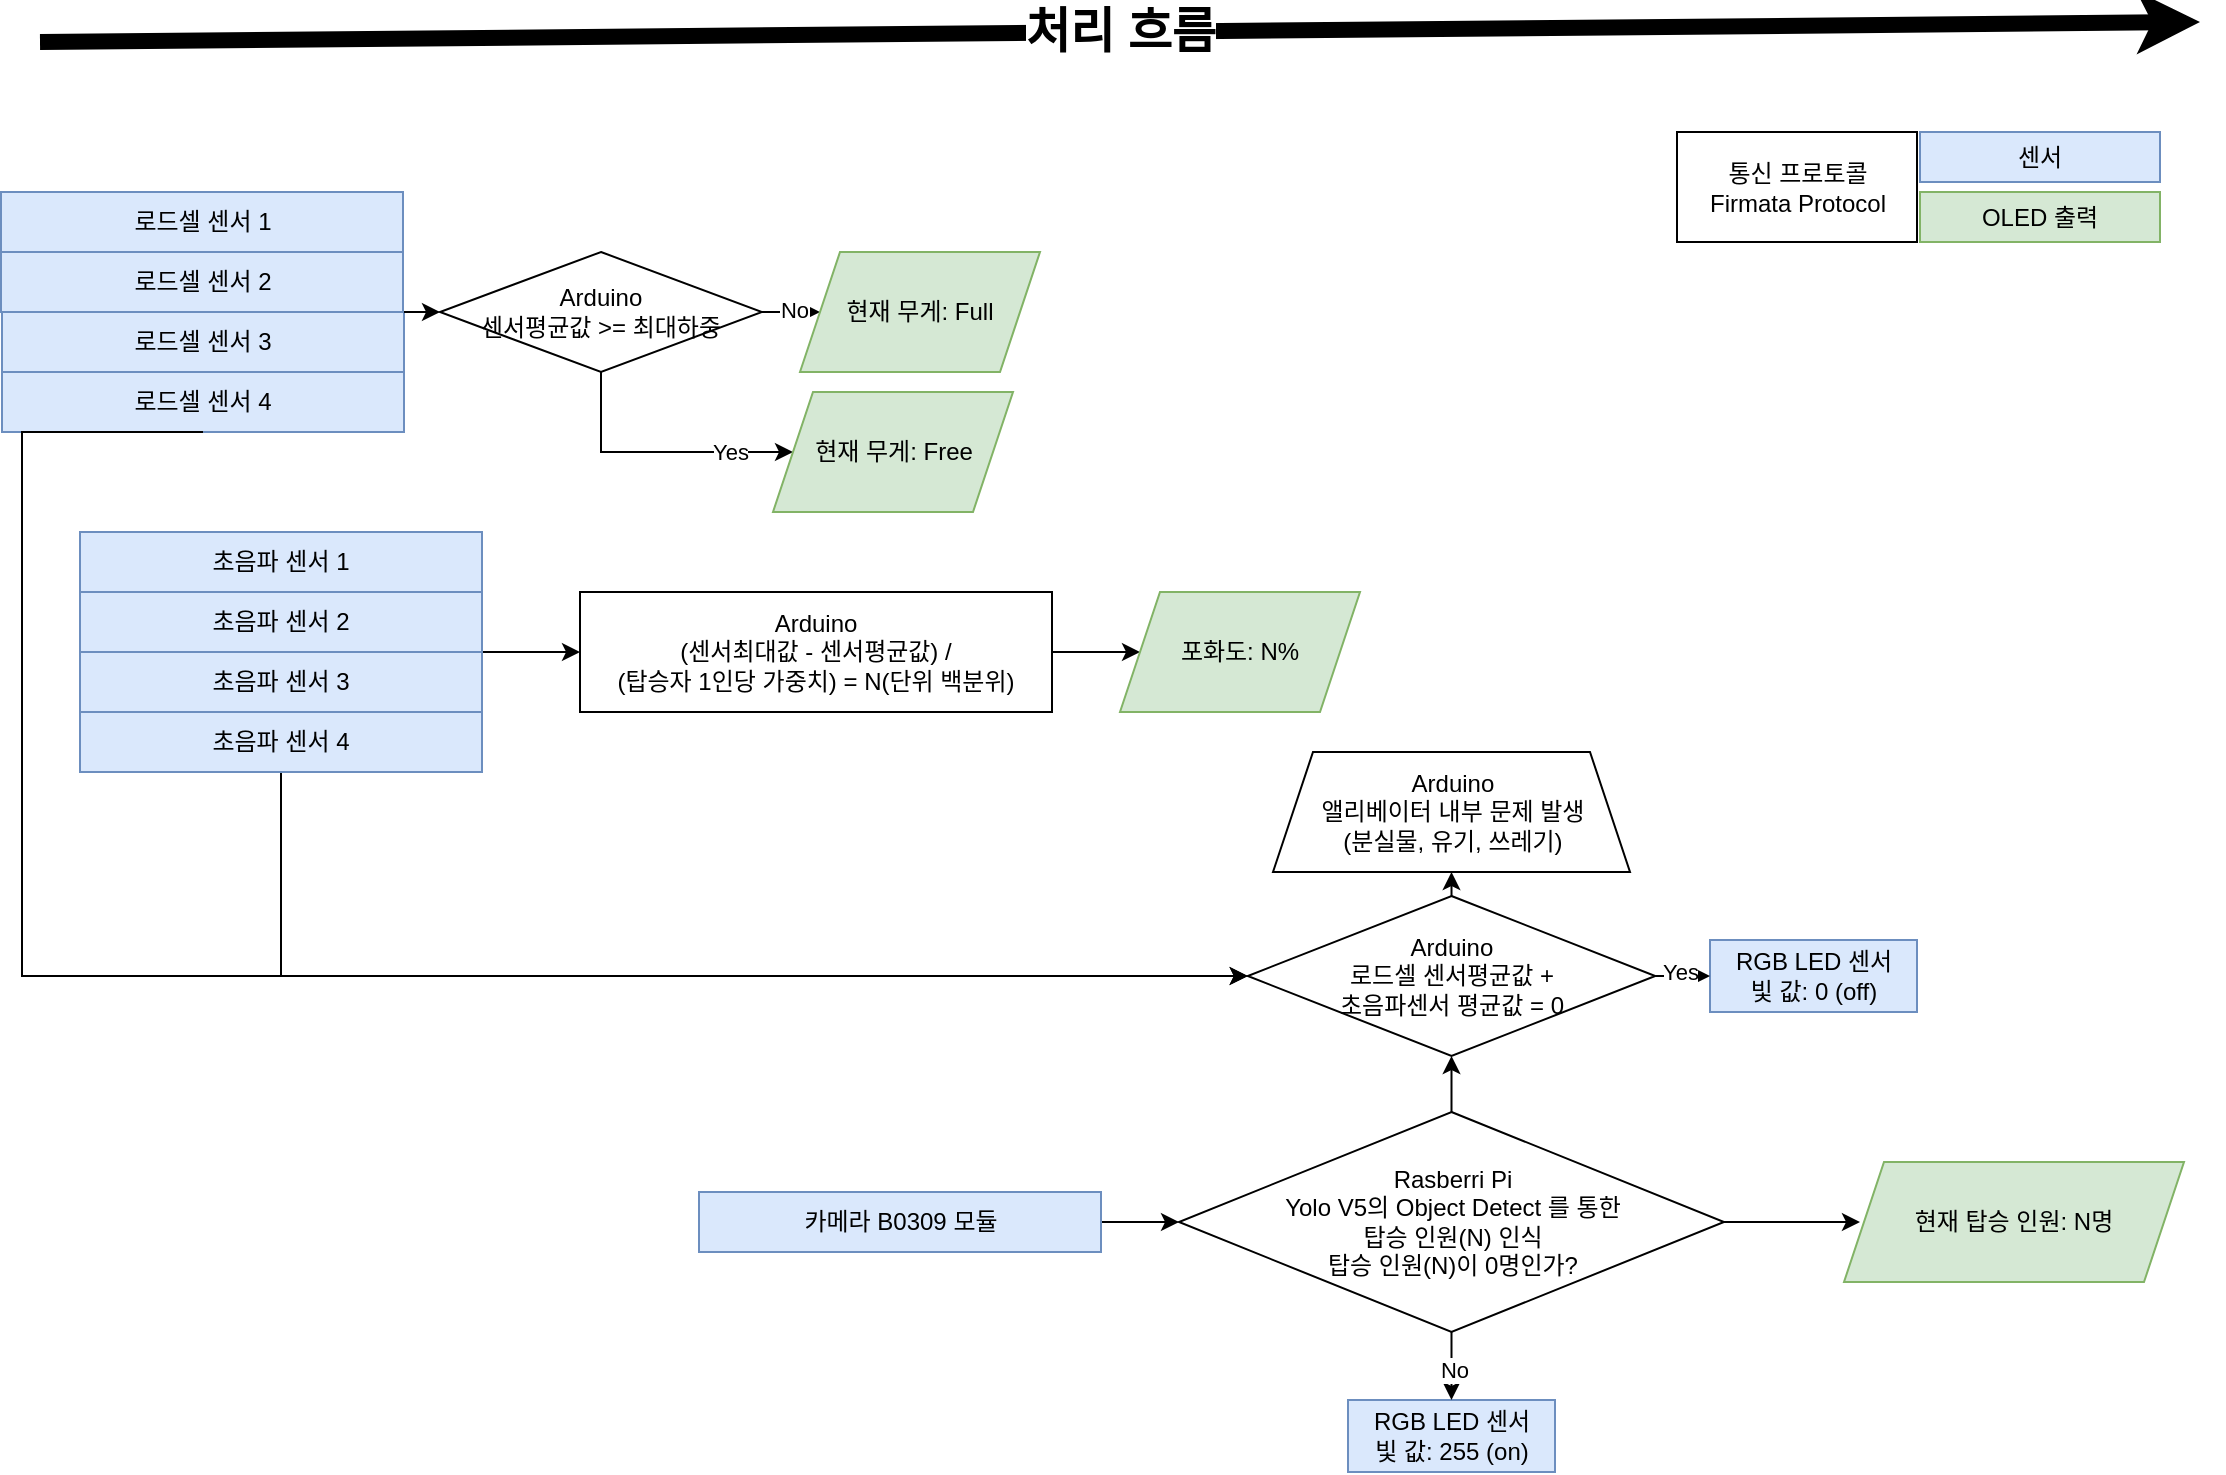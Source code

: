 <mxfile version="22.0.4" type="device">
  <diagram id="prtHgNgQTEPvFCAcTncT" name="Page-1">
    <mxGraphModel dx="1687" dy="892" grid="1" gridSize="10" guides="1" tooltips="1" connect="1" arrows="1" fold="1" page="1" pageScale="1" pageWidth="1169" pageHeight="827" math="0" shadow="0">
      <root>
        <mxCell id="0" />
        <mxCell id="1" parent="0" />
        <mxCell id="CC6OImh5O8wck14vR6c3-58" style="edgeStyle=orthogonalEdgeStyle;rounded=0;orthogonalLoop=1;jettySize=auto;html=1;exitX=1;exitY=0.5;exitDx=0;exitDy=0;entryX=0;entryY=0.5;entryDx=0;entryDy=0;" parent="1" source="CC6OImh5O8wck14vR6c3-37" target="CC6OImh5O8wck14vR6c3-25" edge="1">
          <mxGeometry relative="1" as="geometry" />
        </mxCell>
        <mxCell id="CC6OImh5O8wck14vR6c3-60" value="No" style="edgeLabel;html=1;align=center;verticalAlign=middle;resizable=0;points=[];" parent="CC6OImh5O8wck14vR6c3-58" vertex="1" connectable="0">
          <mxGeometry x="0.071" y="1" relative="1" as="geometry">
            <mxPoint as="offset" />
          </mxGeometry>
        </mxCell>
        <mxCell id="CC6OImh5O8wck14vR6c3-59" style="edgeStyle=orthogonalEdgeStyle;rounded=0;orthogonalLoop=1;jettySize=auto;html=1;exitX=0.5;exitY=1;exitDx=0;exitDy=0;entryX=0;entryY=0.5;entryDx=0;entryDy=0;" parent="1" source="CC6OImh5O8wck14vR6c3-37" target="CC6OImh5O8wck14vR6c3-26" edge="1">
          <mxGeometry relative="1" as="geometry">
            <Array as="points">
              <mxPoint x="321" y="255" />
            </Array>
          </mxGeometry>
        </mxCell>
        <mxCell id="CC6OImh5O8wck14vR6c3-62" value="Yes" style="edgeLabel;html=1;align=center;verticalAlign=middle;resizable=0;points=[];" parent="CC6OImh5O8wck14vR6c3-59" vertex="1" connectable="0">
          <mxGeometry x="0.536" relative="1" as="geometry">
            <mxPoint as="offset" />
          </mxGeometry>
        </mxCell>
        <mxCell id="CC6OImh5O8wck14vR6c3-37" value="Arduino&lt;br&gt;센서평균값 &amp;gt;= 최대하중" style="rhombus;whiteSpace=wrap;html=1;" parent="1" vertex="1">
          <mxGeometry x="240" y="155" width="161" height="60" as="geometry" />
        </mxCell>
        <mxCell id="CC6OImh5O8wck14vR6c3-42" value="RGB LED 센서&lt;br&gt;빛 값: 255 (on)" style="rounded=0;whiteSpace=wrap;html=1;fillColor=#dae8fc;strokeColor=#6c8ebf;" parent="1" vertex="1">
          <mxGeometry x="694" y="729" width="103.5" height="36" as="geometry" />
        </mxCell>
        <mxCell id="CC6OImh5O8wck14vR6c3-65" style="edgeStyle=orthogonalEdgeStyle;rounded=0;orthogonalLoop=1;jettySize=auto;html=1;exitX=1;exitY=0.5;exitDx=0;exitDy=0;entryX=0;entryY=0.5;entryDx=0;entryDy=0;" parent="1" source="CC6OImh5O8wck14vR6c3-47" target="CC6OImh5O8wck14vR6c3-53" edge="1">
          <mxGeometry relative="1" as="geometry" />
        </mxCell>
        <mxCell id="CC6OImh5O8wck14vR6c3-47" value="카메라 B0309 모듈" style="rounded=0;whiteSpace=wrap;html=1;fillColor=#dae8fc;strokeColor=#6c8ebf;" parent="1" vertex="1">
          <mxGeometry x="369.5" y="625" width="201" height="30" as="geometry" />
        </mxCell>
        <mxCell id="CC6OImh5O8wck14vR6c3-74" style="edgeStyle=orthogonalEdgeStyle;rounded=0;orthogonalLoop=1;jettySize=auto;html=1;exitX=1;exitY=0.5;exitDx=0;exitDy=0;entryX=0;entryY=0.5;entryDx=0;entryDy=0;" parent="1" source="CC6OImh5O8wck14vR6c3-50" target="CC6OImh5O8wck14vR6c3-29" edge="1">
          <mxGeometry relative="1" as="geometry" />
        </mxCell>
        <mxCell id="CC6OImh5O8wck14vR6c3-50" value="Arduino&lt;br&gt;(센서최대값 - 센서평균값) /&lt;br&gt;(탑승자 1인당 가중치) = N(단위 백분위)" style="rounded=0;whiteSpace=wrap;html=1;" parent="1" vertex="1">
          <mxGeometry x="310" y="325" width="236" height="60" as="geometry" />
        </mxCell>
        <mxCell id="CC6OImh5O8wck14vR6c3-51" value="RGB LED 센서&lt;br style=&quot;border-color: var(--border-color);&quot;&gt;빛 값: 0 (off)" style="rounded=0;whiteSpace=wrap;html=1;fillColor=#dae8fc;strokeColor=#6c8ebf;" parent="1" vertex="1">
          <mxGeometry x="875" y="499" width="103.5" height="36" as="geometry" />
        </mxCell>
        <mxCell id="CC6OImh5O8wck14vR6c3-69" style="edgeStyle=orthogonalEdgeStyle;rounded=0;orthogonalLoop=1;jettySize=auto;html=1;exitX=0.5;exitY=1;exitDx=0;exitDy=0;entryX=0.5;entryY=0;entryDx=0;entryDy=0;" parent="1" source="CC6OImh5O8wck14vR6c3-53" target="CC6OImh5O8wck14vR6c3-42" edge="1">
          <mxGeometry relative="1" as="geometry" />
        </mxCell>
        <mxCell id="CC6OImh5O8wck14vR6c3-70" value="No" style="edgeLabel;html=1;align=center;verticalAlign=middle;resizable=0;points=[];" parent="CC6OImh5O8wck14vR6c3-69" vertex="1" connectable="0">
          <mxGeometry x="0.118" y="1" relative="1" as="geometry">
            <mxPoint as="offset" />
          </mxGeometry>
        </mxCell>
        <mxCell id="CC6OImh5O8wck14vR6c3-83" style="edgeStyle=orthogonalEdgeStyle;rounded=0;orthogonalLoop=1;jettySize=auto;html=1;exitX=0.5;exitY=0;exitDx=0;exitDy=0;entryX=0.5;entryY=1;entryDx=0;entryDy=0;" parent="1" source="CC6OImh5O8wck14vR6c3-53" target="CC6OImh5O8wck14vR6c3-71" edge="1">
          <mxGeometry relative="1" as="geometry" />
        </mxCell>
        <mxCell id="CC6OImh5O8wck14vR6c3-53" value="Rasberri Pi&lt;br&gt;Yolo V5의 Object Detect 를 통한&lt;br&gt;탑승 인원(N) 인식&lt;br&gt;탑승 인원(N)이 0명인가?" style="rhombus;whiteSpace=wrap;html=1;" parent="1" vertex="1">
          <mxGeometry x="609.5" y="585" width="272.5" height="110" as="geometry" />
        </mxCell>
        <mxCell id="CC6OImh5O8wck14vR6c3-25" value="현재 무게: Full" style="shape=parallelogram;perimeter=parallelogramPerimeter;whiteSpace=wrap;html=1;fixedSize=1;fillColor=#d5e8d4;strokeColor=#82b366;" parent="1" vertex="1">
          <mxGeometry x="420" y="155" width="120" height="60" as="geometry" />
        </mxCell>
        <mxCell id="CC6OImh5O8wck14vR6c3-26" value="현재 무게: Free" style="shape=parallelogram;perimeter=parallelogramPerimeter;whiteSpace=wrap;html=1;fixedSize=1;fillColor=#d5e8d4;strokeColor=#82b366;" parent="1" vertex="1">
          <mxGeometry x="406.5" y="225" width="120" height="60" as="geometry" />
        </mxCell>
        <mxCell id="CC6OImh5O8wck14vR6c3-29" value="포화도: N%" style="shape=parallelogram;perimeter=parallelogramPerimeter;whiteSpace=wrap;html=1;fixedSize=1;fillColor=#d5e8d4;strokeColor=#82b366;" parent="1" vertex="1">
          <mxGeometry x="580" y="325" width="120" height="60" as="geometry" />
        </mxCell>
        <mxCell id="CC6OImh5O8wck14vR6c3-31" value="현재 탑승 인원: N명" style="shape=parallelogram;perimeter=parallelogramPerimeter;whiteSpace=wrap;html=1;fixedSize=1;fillColor=#d5e8d4;strokeColor=#82b366;" parent="1" vertex="1">
          <mxGeometry x="942" y="610" width="170" height="60" as="geometry" />
        </mxCell>
        <mxCell id="CC6OImh5O8wck14vR6c3-55" value="" style="group" parent="1" vertex="1" connectable="0">
          <mxGeometry x="20.5" y="125" width="201.5" height="120" as="geometry" />
        </mxCell>
        <mxCell id="CC6OImh5O8wck14vR6c3-38" value="로드셀 센서 1" style="rounded=0;whiteSpace=wrap;html=1;fillColor=#dae8fc;strokeColor=#6c8ebf;" parent="CC6OImh5O8wck14vR6c3-55" vertex="1">
          <mxGeometry width="201" height="30" as="geometry" />
        </mxCell>
        <mxCell id="CC6OImh5O8wck14vR6c3-39" value="로드셀 센서 2" style="rounded=0;whiteSpace=wrap;html=1;fillColor=#dae8fc;strokeColor=#6c8ebf;" parent="CC6OImh5O8wck14vR6c3-55" vertex="1">
          <mxGeometry y="30" width="201" height="30" as="geometry" />
        </mxCell>
        <mxCell id="CC6OImh5O8wck14vR6c3-40" value="로드셀 센서 3" style="rounded=0;whiteSpace=wrap;html=1;fillColor=#dae8fc;strokeColor=#6c8ebf;" parent="CC6OImh5O8wck14vR6c3-55" vertex="1">
          <mxGeometry x="0.5" y="60" width="201" height="30" as="geometry" />
        </mxCell>
        <mxCell id="CC6OImh5O8wck14vR6c3-41" value="로드셀 센서 4" style="rounded=0;whiteSpace=wrap;html=1;fillColor=#dae8fc;strokeColor=#6c8ebf;" parent="CC6OImh5O8wck14vR6c3-55" vertex="1">
          <mxGeometry x="0.5" y="90" width="201" height="30" as="geometry" />
        </mxCell>
        <mxCell id="CC6OImh5O8wck14vR6c3-43" value="초음파 센서 1" style="rounded=0;whiteSpace=wrap;html=1;fillColor=#dae8fc;strokeColor=#6c8ebf;" parent="1" vertex="1">
          <mxGeometry x="60" y="295" width="201" height="30" as="geometry" />
        </mxCell>
        <mxCell id="CC6OImh5O8wck14vR6c3-73" style="edgeStyle=orthogonalEdgeStyle;rounded=0;orthogonalLoop=1;jettySize=auto;html=1;exitX=1;exitY=1;exitDx=0;exitDy=0;entryX=0;entryY=0.5;entryDx=0;entryDy=0;" parent="1" source="CC6OImh5O8wck14vR6c3-44" target="CC6OImh5O8wck14vR6c3-50" edge="1">
          <mxGeometry relative="1" as="geometry">
            <Array as="points">
              <mxPoint x="270" y="355" />
              <mxPoint x="270" y="355" />
            </Array>
          </mxGeometry>
        </mxCell>
        <mxCell id="CC6OImh5O8wck14vR6c3-44" value="초음파 센서 2" style="rounded=0;whiteSpace=wrap;html=1;fillColor=#dae8fc;strokeColor=#6c8ebf;" parent="1" vertex="1">
          <mxGeometry x="60" y="325" width="201" height="30" as="geometry" />
        </mxCell>
        <mxCell id="CC6OImh5O8wck14vR6c3-45" value="초음파 센서 3" style="rounded=0;whiteSpace=wrap;html=1;fillColor=#dae8fc;strokeColor=#6c8ebf;" parent="1" vertex="1">
          <mxGeometry x="60" y="355" width="201" height="30" as="geometry" />
        </mxCell>
        <mxCell id="CC6OImh5O8wck14vR6c3-78" style="edgeStyle=orthogonalEdgeStyle;rounded=0;orthogonalLoop=1;jettySize=auto;html=1;exitX=0.5;exitY=1;exitDx=0;exitDy=0;entryX=0;entryY=0.5;entryDx=0;entryDy=0;" parent="1" source="CC6OImh5O8wck14vR6c3-46" target="CC6OImh5O8wck14vR6c3-71" edge="1">
          <mxGeometry relative="1" as="geometry">
            <mxPoint x="160" y="465" as="targetPoint" />
          </mxGeometry>
        </mxCell>
        <mxCell id="CC6OImh5O8wck14vR6c3-46" value="초음파 센서 4" style="rounded=0;whiteSpace=wrap;html=1;fillColor=#dae8fc;strokeColor=#6c8ebf;" parent="1" vertex="1">
          <mxGeometry x="60" y="385" width="201" height="30" as="geometry" />
        </mxCell>
        <mxCell id="CC6OImh5O8wck14vR6c3-57" style="edgeStyle=orthogonalEdgeStyle;rounded=0;orthogonalLoop=1;jettySize=auto;html=1;exitX=1;exitY=0;exitDx=0;exitDy=0;entryX=0;entryY=0.5;entryDx=0;entryDy=0;" parent="1" source="CC6OImh5O8wck14vR6c3-40" target="CC6OImh5O8wck14vR6c3-37" edge="1">
          <mxGeometry relative="1" as="geometry">
            <Array as="points">
              <mxPoint x="240" y="185" />
              <mxPoint x="240" y="185" />
            </Array>
          </mxGeometry>
        </mxCell>
        <mxCell id="CC6OImh5O8wck14vR6c3-79" style="edgeStyle=orthogonalEdgeStyle;rounded=0;orthogonalLoop=1;jettySize=auto;html=1;exitX=1;exitY=0.5;exitDx=0;exitDy=0;entryX=0;entryY=0.5;entryDx=0;entryDy=0;" parent="1" source="CC6OImh5O8wck14vR6c3-71" target="CC6OImh5O8wck14vR6c3-51" edge="1">
          <mxGeometry relative="1" as="geometry" />
        </mxCell>
        <mxCell id="CC6OImh5O8wck14vR6c3-81" value="Yes" style="edgeLabel;html=1;align=center;verticalAlign=middle;resizable=0;points=[];" parent="CC6OImh5O8wck14vR6c3-79" vertex="1" connectable="0">
          <mxGeometry x="-0.102" y="2" relative="1" as="geometry">
            <mxPoint as="offset" />
          </mxGeometry>
        </mxCell>
        <mxCell id="CC6OImh5O8wck14vR6c3-85" style="edgeStyle=orthogonalEdgeStyle;rounded=0;orthogonalLoop=1;jettySize=auto;html=1;exitX=0.5;exitY=0;exitDx=0;exitDy=0;entryX=0.5;entryY=1;entryDx=0;entryDy=0;" parent="1" source="CC6OImh5O8wck14vR6c3-71" target="CC6OImh5O8wck14vR6c3-84" edge="1">
          <mxGeometry relative="1" as="geometry" />
        </mxCell>
        <mxCell id="CC6OImh5O8wck14vR6c3-71" value="Arduino&lt;br&gt;로드셀 센서평균값 +&lt;br&gt;초음파센서 평균값 = 0" style="rhombus;whiteSpace=wrap;html=1;" parent="1" vertex="1">
          <mxGeometry x="643.88" y="477" width="203.75" height="80" as="geometry" />
        </mxCell>
        <mxCell id="CC6OImh5O8wck14vR6c3-75" style="edgeStyle=orthogonalEdgeStyle;rounded=0;orthogonalLoop=1;jettySize=auto;html=1;exitX=0.5;exitY=1;exitDx=0;exitDy=0;" parent="1" source="CC6OImh5O8wck14vR6c3-41" target="CC6OImh5O8wck14vR6c3-71" edge="1">
          <mxGeometry relative="1" as="geometry">
            <mxPoint x="410" y="485" as="targetPoint" />
            <Array as="points">
              <mxPoint x="31" y="245" />
              <mxPoint x="31" y="517" />
            </Array>
          </mxGeometry>
        </mxCell>
        <mxCell id="CC6OImh5O8wck14vR6c3-84" value="Arduino&lt;br&gt;앨리베이터 내부 문제 발생&lt;br&gt;(분실물, 유기, 쓰레기)" style="shape=trapezoid;perimeter=trapezoidPerimeter;whiteSpace=wrap;html=1;fixedSize=1;" parent="1" vertex="1">
          <mxGeometry x="656.5" y="405" width="178.5" height="60" as="geometry" />
        </mxCell>
        <mxCell id="CC6OImh5O8wck14vR6c3-91" value="" style="endArrow=classic;html=1;rounded=0;strokeWidth=8;" parent="1" edge="1">
          <mxGeometry relative="1" as="geometry">
            <mxPoint x="40" y="50" as="sourcePoint" />
            <mxPoint x="1120" y="40" as="targetPoint" />
          </mxGeometry>
        </mxCell>
        <mxCell id="CC6OImh5O8wck14vR6c3-92" value="&lt;font style=&quot;font-size: 24px;&quot;&gt;&lt;b&gt;처리 흐름&lt;/b&gt;&lt;/font&gt;" style="edgeLabel;resizable=0;html=1;align=center;verticalAlign=middle;" parent="CC6OImh5O8wck14vR6c3-91" connectable="0" vertex="1">
          <mxGeometry relative="1" as="geometry" />
        </mxCell>
        <mxCell id="CC6OImh5O8wck14vR6c3-96" value="센서" style="rounded=0;whiteSpace=wrap;html=1;fillColor=#dae8fc;strokeColor=#6c8ebf;" parent="1" vertex="1">
          <mxGeometry x="980" y="95" width="120" height="25" as="geometry" />
        </mxCell>
        <mxCell id="CC6OImh5O8wck14vR6c3-97" value="OLED 출력" style="rounded=0;whiteSpace=wrap;html=1;fillColor=#d5e8d4;strokeColor=#82b366;" parent="1" vertex="1">
          <mxGeometry x="980" y="125" width="120" height="25" as="geometry" />
        </mxCell>
        <mxCell id="CC6OImh5O8wck14vR6c3-99" style="edgeStyle=orthogonalEdgeStyle;rounded=0;orthogonalLoop=1;jettySize=auto;html=1;exitX=1;exitY=0.5;exitDx=0;exitDy=0;entryX=0.047;entryY=0.5;entryDx=0;entryDy=0;entryPerimeter=0;" parent="1" source="CC6OImh5O8wck14vR6c3-53" target="CC6OImh5O8wck14vR6c3-31" edge="1">
          <mxGeometry relative="1" as="geometry" />
        </mxCell>
        <mxCell id="ikt7sr4gSOWjVgsiOU2o-1" value="통신 프로토콜&lt;br&gt;Firmata Protocol" style="rounded=0;whiteSpace=wrap;html=1;" vertex="1" parent="1">
          <mxGeometry x="858.5" y="95" width="120" height="55" as="geometry" />
        </mxCell>
      </root>
    </mxGraphModel>
  </diagram>
</mxfile>
